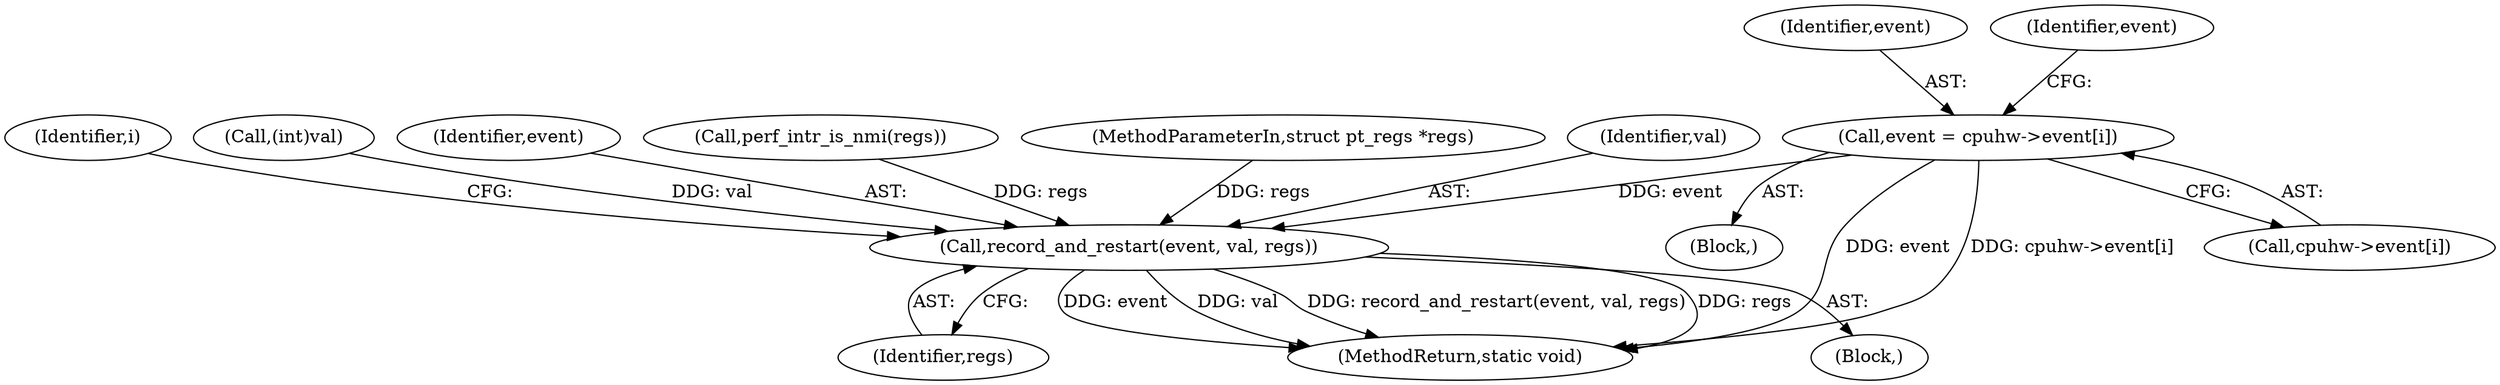 digraph "0_linux_a8b0ca17b80e92faab46ee7179ba9e99ccb61233_15@array" {
"1000153" [label="(Call,event = cpuhw->event[i])"];
"1000193" [label="(Call,record_and_restart(event, val, regs))"];
"1000185" [label="(Call,(int)val)"];
"1000152" [label="(Block,)"];
"1000189" [label="(Block,)"];
"1000245" [label="(MethodReturn,static void)"];
"1000194" [label="(Identifier,event)"];
"1000196" [label="(Identifier,regs)"];
"1000134" [label="(Call,perf_intr_is_nmi(regs))"];
"1000155" [label="(Call,cpuhw->event[i])"];
"1000154" [label="(Identifier,event)"];
"1000165" [label="(Identifier,event)"];
"1000104" [label="(MethodParameterIn,struct pt_regs *regs)"];
"1000193" [label="(Call,record_and_restart(event, val, regs))"];
"1000195" [label="(Identifier,val)"];
"1000153" [label="(Call,event = cpuhw->event[i])"];
"1000151" [label="(Identifier,i)"];
"1000153" -> "1000152"  [label="AST: "];
"1000153" -> "1000155"  [label="CFG: "];
"1000154" -> "1000153"  [label="AST: "];
"1000155" -> "1000153"  [label="AST: "];
"1000165" -> "1000153"  [label="CFG: "];
"1000153" -> "1000245"  [label="DDG: event"];
"1000153" -> "1000245"  [label="DDG: cpuhw->event[i]"];
"1000153" -> "1000193"  [label="DDG: event"];
"1000193" -> "1000189"  [label="AST: "];
"1000193" -> "1000196"  [label="CFG: "];
"1000194" -> "1000193"  [label="AST: "];
"1000195" -> "1000193"  [label="AST: "];
"1000196" -> "1000193"  [label="AST: "];
"1000151" -> "1000193"  [label="CFG: "];
"1000193" -> "1000245"  [label="DDG: event"];
"1000193" -> "1000245"  [label="DDG: val"];
"1000193" -> "1000245"  [label="DDG: record_and_restart(event, val, regs)"];
"1000193" -> "1000245"  [label="DDG: regs"];
"1000185" -> "1000193"  [label="DDG: val"];
"1000134" -> "1000193"  [label="DDG: regs"];
"1000104" -> "1000193"  [label="DDG: regs"];
}
